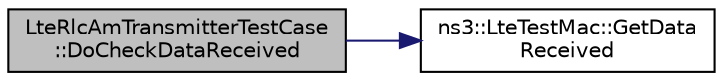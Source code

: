 digraph "LteRlcAmTransmitterTestCase::DoCheckDataReceived"
{
 // LATEX_PDF_SIZE
  edge [fontname="Helvetica",fontsize="10",labelfontname="Helvetica",labelfontsize="10"];
  node [fontname="Helvetica",fontsize="10",shape=record];
  rankdir="LR";
  Node1 [label="LteRlcAmTransmitterTestCase\l::DoCheckDataReceived",height=0.2,width=0.4,color="black", fillcolor="grey75", style="filled", fontcolor="black",tooltip="Check data received function."];
  Node1 -> Node2 [color="midnightblue",fontsize="10",style="solid",fontname="Helvetica"];
  Node2 [label="ns3::LteTestMac::GetData\lReceived",height=0.2,width=0.4,color="black", fillcolor="white", style="filled",URL="$classns3_1_1_lte_test_mac.html#addac02f6d62857aa9c75acaa46e4b0c3",tooltip="Get data received function."];
}
